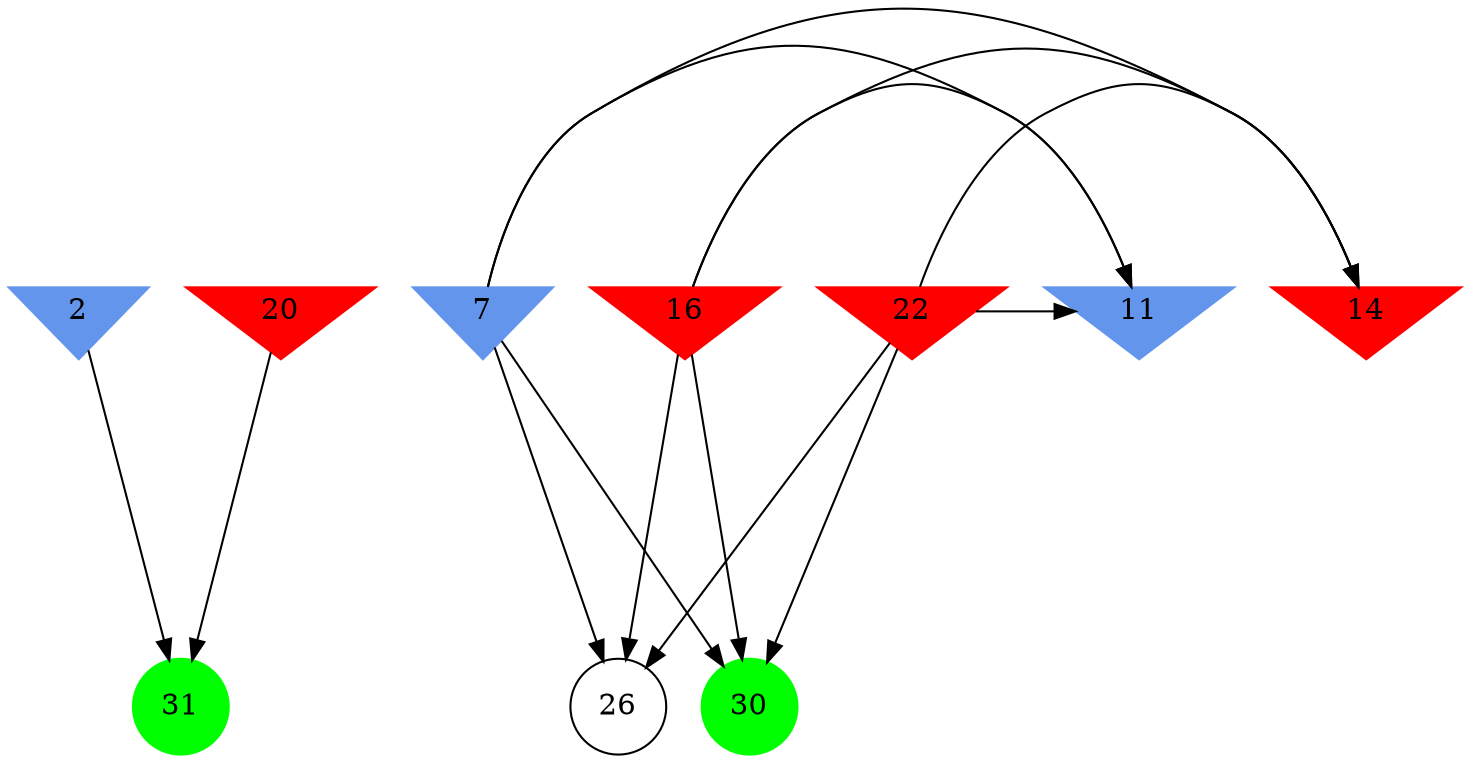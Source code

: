 digraph brain {
	ranksep=2.0;
	2 [shape=invtriangle,style=filled,color=cornflowerblue];
	7 [shape=invtriangle,style=filled,color=cornflowerblue];
	11 [shape=invtriangle,style=filled,color=cornflowerblue];
	14 [shape=invtriangle,style=filled,color=red];
	16 [shape=invtriangle,style=filled,color=red];
	20 [shape=invtriangle,style=filled,color=red];
	22 [shape=invtriangle,style=filled,color=red];
	26 [shape=circle,color=black];
	30 [shape=circle,style=filled,color=green];
	31 [shape=circle,style=filled,color=green];
	7	->	14;
	7	->	30;
	7	->	26;
	7	->	11;
	22	->	14;
	22	->	30;
	22	->	26;
	22	->	11;
	16	->	14;
	16	->	30;
	16	->	26;
	16	->	11;
	2	->	31;
	20	->	31;
	{ rank=same; 2; 7; 11; 14; 16; 20; 22; }
	{ rank=same; 26; }
	{ rank=same; 30; 31; }
}
